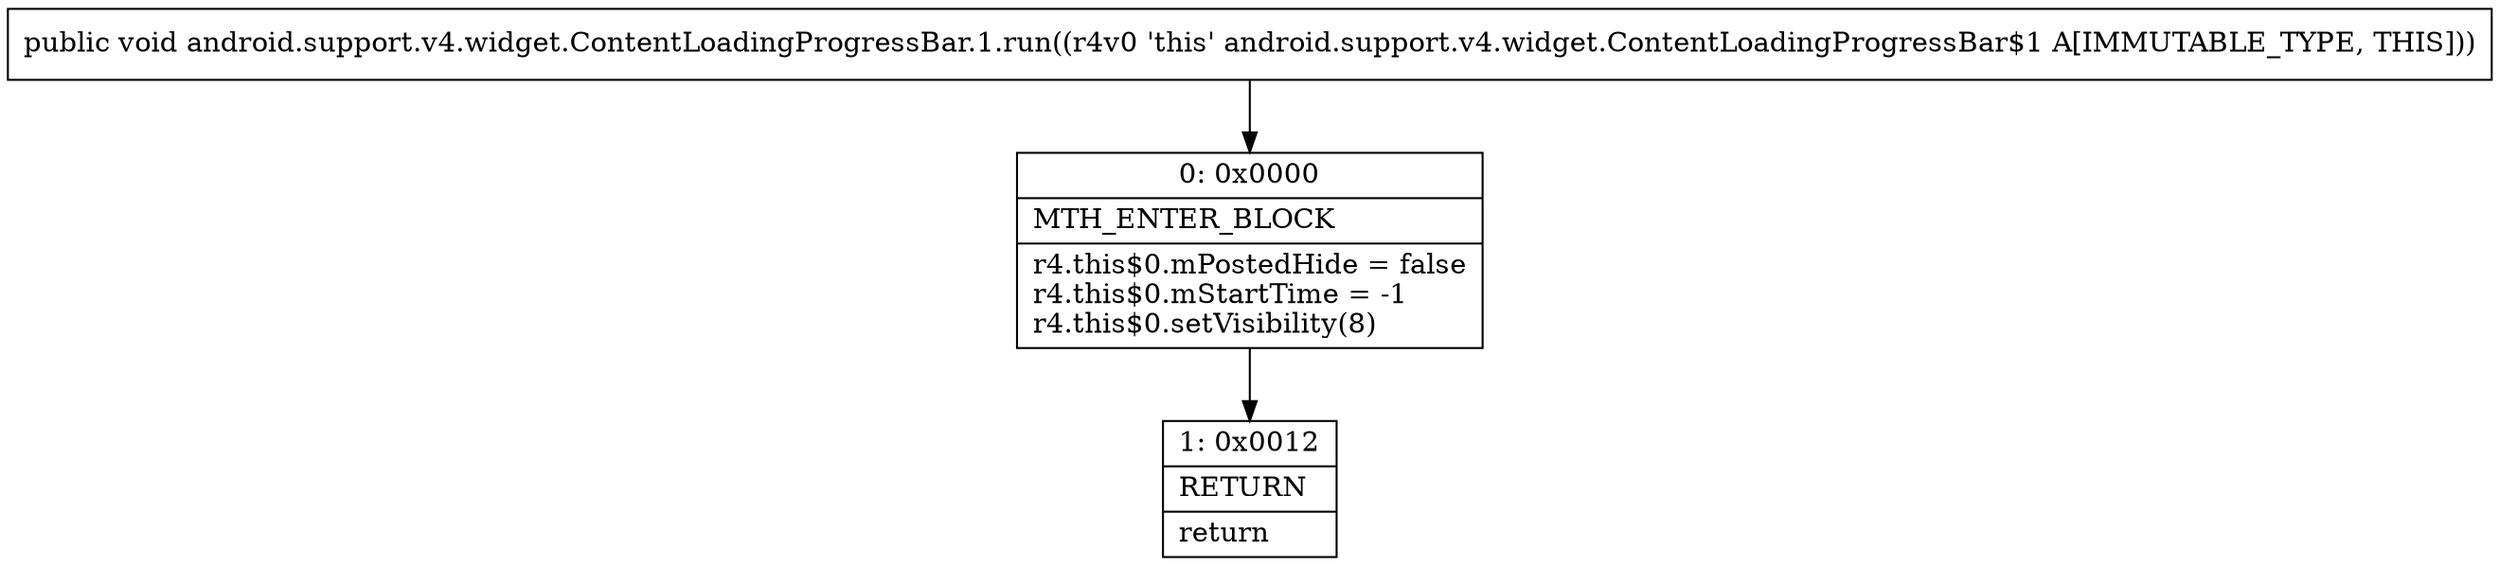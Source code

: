 digraph "CFG forandroid.support.v4.widget.ContentLoadingProgressBar.1.run()V" {
Node_0 [shape=record,label="{0\:\ 0x0000|MTH_ENTER_BLOCK\l|r4.this$0.mPostedHide = false\lr4.this$0.mStartTime = \-1\lr4.this$0.setVisibility(8)\l}"];
Node_1 [shape=record,label="{1\:\ 0x0012|RETURN\l|return\l}"];
MethodNode[shape=record,label="{public void android.support.v4.widget.ContentLoadingProgressBar.1.run((r4v0 'this' android.support.v4.widget.ContentLoadingProgressBar$1 A[IMMUTABLE_TYPE, THIS])) }"];
MethodNode -> Node_0;
Node_0 -> Node_1;
}


